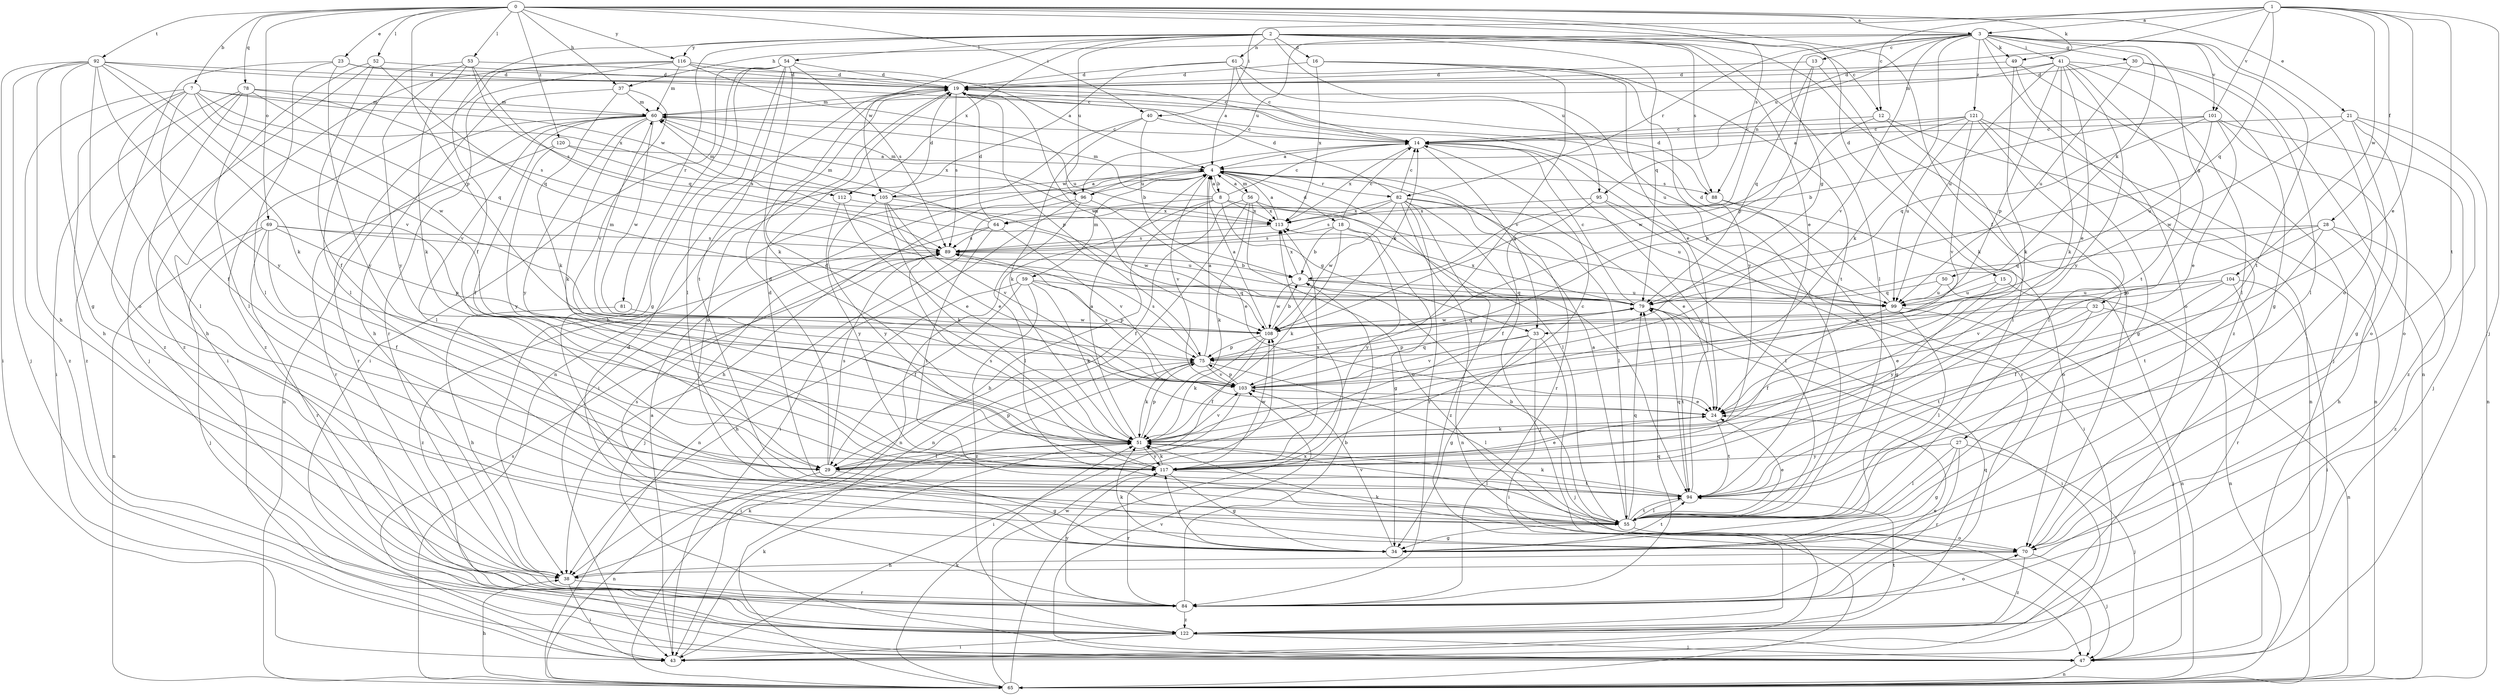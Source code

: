 strict digraph  {
0;
1;
2;
3;
4;
7;
8;
9;
12;
13;
14;
15;
16;
18;
19;
21;
23;
24;
27;
28;
29;
30;
32;
33;
34;
37;
38;
40;
41;
43;
47;
49;
50;
51;
52;
53;
54;
55;
56;
59;
60;
61;
64;
65;
69;
70;
75;
78;
79;
81;
82;
84;
88;
89;
92;
94;
95;
96;
99;
101;
103;
104;
105;
108;
112;
113;
116;
117;
120;
121;
122;
0 -> 3  [label=a];
0 -> 7  [label=b];
0 -> 15  [label=d];
0 -> 21  [label=e];
0 -> 23  [label=e];
0 -> 27  [label=f];
0 -> 37  [label=h];
0 -> 40  [label=i];
0 -> 49  [label=k];
0 -> 52  [label=l];
0 -> 53  [label=l];
0 -> 69  [label=o];
0 -> 75  [label=p];
0 -> 78  [label=q];
0 -> 88  [label=s];
0 -> 92  [label=t];
0 -> 116  [label=y];
0 -> 120  [label=z];
1 -> 3  [label=a];
1 -> 12  [label=c];
1 -> 24  [label=e];
1 -> 28  [label=f];
1 -> 40  [label=i];
1 -> 47  [label=j];
1 -> 79  [label=q];
1 -> 94  [label=t];
1 -> 95  [label=u];
1 -> 101  [label=v];
1 -> 104  [label=w];
2 -> 12  [label=c];
2 -> 16  [label=d];
2 -> 24  [label=e];
2 -> 29  [label=f];
2 -> 54  [label=l];
2 -> 55  [label=l];
2 -> 61  [label=n];
2 -> 70  [label=o];
2 -> 79  [label=q];
2 -> 81  [label=r];
2 -> 88  [label=s];
2 -> 95  [label=u];
2 -> 96  [label=u];
2 -> 105  [label=w];
2 -> 112  [label=x];
2 -> 116  [label=y];
3 -> 13  [label=c];
3 -> 30  [label=g];
3 -> 32  [label=g];
3 -> 33  [label=g];
3 -> 37  [label=h];
3 -> 41  [label=i];
3 -> 49  [label=k];
3 -> 50  [label=k];
3 -> 51  [label=k];
3 -> 64  [label=n];
3 -> 70  [label=o];
3 -> 82  [label=r];
3 -> 94  [label=t];
3 -> 96  [label=u];
3 -> 101  [label=v];
3 -> 103  [label=v];
3 -> 121  [label=z];
3 -> 122  [label=z];
4 -> 8  [label=b];
4 -> 18  [label=d];
4 -> 38  [label=h];
4 -> 55  [label=l];
4 -> 56  [label=m];
4 -> 59  [label=m];
4 -> 82  [label=r];
4 -> 84  [label=r];
4 -> 88  [label=s];
4 -> 96  [label=u];
4 -> 103  [label=v];
4 -> 105  [label=w];
7 -> 29  [label=f];
7 -> 38  [label=h];
7 -> 55  [label=l];
7 -> 60  [label=m];
7 -> 103  [label=v];
7 -> 105  [label=w];
7 -> 108  [label=w];
7 -> 112  [label=x];
7 -> 122  [label=z];
8 -> 4  [label=a];
8 -> 14  [label=c];
8 -> 33  [label=g];
8 -> 38  [label=h];
8 -> 60  [label=m];
8 -> 64  [label=n];
8 -> 65  [label=n];
8 -> 99  [label=u];
8 -> 113  [label=x];
9 -> 79  [label=q];
9 -> 99  [label=u];
9 -> 108  [label=w];
9 -> 113  [label=x];
12 -> 14  [label=c];
12 -> 55  [label=l];
12 -> 65  [label=n];
12 -> 75  [label=p];
13 -> 19  [label=d];
13 -> 51  [label=k];
13 -> 75  [label=p];
13 -> 79  [label=q];
14 -> 4  [label=a];
14 -> 33  [label=g];
14 -> 84  [label=r];
14 -> 113  [label=x];
15 -> 65  [label=n];
15 -> 99  [label=u];
15 -> 117  [label=y];
16 -> 19  [label=d];
16 -> 94  [label=t];
16 -> 103  [label=v];
16 -> 113  [label=x];
16 -> 117  [label=y];
18 -> 9  [label=b];
18 -> 14  [label=c];
18 -> 34  [label=g];
18 -> 51  [label=k];
18 -> 89  [label=s];
18 -> 117  [label=y];
19 -> 60  [label=m];
19 -> 70  [label=o];
19 -> 75  [label=p];
19 -> 89  [label=s];
19 -> 99  [label=u];
19 -> 108  [label=w];
21 -> 14  [label=c];
21 -> 34  [label=g];
21 -> 65  [label=n];
21 -> 70  [label=o];
21 -> 108  [label=w];
21 -> 122  [label=z];
23 -> 14  [label=c];
23 -> 19  [label=d];
23 -> 55  [label=l];
23 -> 117  [label=y];
23 -> 122  [label=z];
24 -> 51  [label=k];
24 -> 94  [label=t];
27 -> 34  [label=g];
27 -> 47  [label=j];
27 -> 55  [label=l];
27 -> 84  [label=r];
27 -> 117  [label=y];
28 -> 38  [label=h];
28 -> 75  [label=p];
28 -> 79  [label=q];
28 -> 89  [label=s];
28 -> 94  [label=t];
28 -> 122  [label=z];
29 -> 19  [label=d];
29 -> 34  [label=g];
29 -> 65  [label=n];
29 -> 75  [label=p];
29 -> 89  [label=s];
30 -> 19  [label=d];
30 -> 55  [label=l];
30 -> 65  [label=n];
30 -> 99  [label=u];
32 -> 24  [label=e];
32 -> 65  [label=n];
32 -> 94  [label=t];
32 -> 108  [label=w];
33 -> 34  [label=g];
33 -> 43  [label=i];
33 -> 47  [label=j];
33 -> 75  [label=p];
33 -> 103  [label=v];
34 -> 51  [label=k];
34 -> 89  [label=s];
34 -> 94  [label=t];
34 -> 103  [label=v];
34 -> 117  [label=y];
37 -> 38  [label=h];
37 -> 51  [label=k];
37 -> 60  [label=m];
37 -> 103  [label=v];
38 -> 43  [label=i];
38 -> 51  [label=k];
38 -> 84  [label=r];
40 -> 9  [label=b];
40 -> 14  [label=c];
40 -> 43  [label=i];
40 -> 51  [label=k];
41 -> 19  [label=d];
41 -> 24  [label=e];
41 -> 34  [label=g];
41 -> 51  [label=k];
41 -> 55  [label=l];
41 -> 60  [label=m];
41 -> 75  [label=p];
41 -> 94  [label=t];
41 -> 99  [label=u];
41 -> 117  [label=y];
43 -> 4  [label=a];
43 -> 51  [label=k];
47 -> 65  [label=n];
47 -> 89  [label=s];
47 -> 103  [label=v];
49 -> 19  [label=d];
49 -> 47  [label=j];
49 -> 51  [label=k];
49 -> 70  [label=o];
50 -> 65  [label=n];
50 -> 79  [label=q];
50 -> 99  [label=u];
51 -> 4  [label=a];
51 -> 19  [label=d];
51 -> 29  [label=f];
51 -> 55  [label=l];
51 -> 75  [label=p];
51 -> 103  [label=v];
51 -> 117  [label=y];
52 -> 19  [label=d];
52 -> 29  [label=f];
52 -> 47  [label=j];
52 -> 79  [label=q];
52 -> 122  [label=z];
53 -> 19  [label=d];
53 -> 51  [label=k];
53 -> 55  [label=l];
53 -> 79  [label=q];
53 -> 89  [label=s];
53 -> 117  [label=y];
54 -> 19  [label=d];
54 -> 34  [label=g];
54 -> 38  [label=h];
54 -> 43  [label=i];
54 -> 51  [label=k];
54 -> 55  [label=l];
54 -> 89  [label=s];
54 -> 94  [label=t];
55 -> 4  [label=a];
55 -> 9  [label=b];
55 -> 24  [label=e];
55 -> 34  [label=g];
55 -> 70  [label=o];
55 -> 79  [label=q];
55 -> 94  [label=t];
56 -> 4  [label=a];
56 -> 29  [label=f];
56 -> 51  [label=k];
56 -> 65  [label=n];
56 -> 70  [label=o];
56 -> 94  [label=t];
56 -> 113  [label=x];
59 -> 29  [label=f];
59 -> 38  [label=h];
59 -> 51  [label=k];
59 -> 75  [label=p];
59 -> 79  [label=q];
59 -> 122  [label=z];
60 -> 14  [label=c];
60 -> 29  [label=f];
60 -> 51  [label=k];
60 -> 55  [label=l];
60 -> 65  [label=n];
60 -> 84  [label=r];
60 -> 108  [label=w];
60 -> 113  [label=x];
60 -> 117  [label=y];
61 -> 4  [label=a];
61 -> 14  [label=c];
61 -> 19  [label=d];
61 -> 24  [label=e];
61 -> 55  [label=l];
61 -> 65  [label=n];
64 -> 19  [label=d];
64 -> 47  [label=j];
64 -> 60  [label=m];
64 -> 89  [label=s];
64 -> 94  [label=t];
64 -> 103  [label=v];
65 -> 38  [label=h];
65 -> 51  [label=k];
65 -> 108  [label=w];
65 -> 113  [label=x];
69 -> 29  [label=f];
69 -> 47  [label=j];
69 -> 65  [label=n];
69 -> 75  [label=p];
69 -> 84  [label=r];
69 -> 89  [label=s];
69 -> 99  [label=u];
70 -> 38  [label=h];
70 -> 47  [label=j];
70 -> 51  [label=k];
70 -> 122  [label=z];
75 -> 4  [label=a];
75 -> 43  [label=i];
75 -> 51  [label=k];
75 -> 55  [label=l];
75 -> 89  [label=s];
75 -> 103  [label=v];
78 -> 38  [label=h];
78 -> 43  [label=i];
78 -> 55  [label=l];
78 -> 60  [label=m];
78 -> 79  [label=q];
78 -> 89  [label=s];
78 -> 122  [label=z];
79 -> 14  [label=c];
79 -> 43  [label=i];
79 -> 94  [label=t];
79 -> 108  [label=w];
79 -> 113  [label=x];
81 -> 38  [label=h];
81 -> 108  [label=w];
82 -> 14  [label=c];
82 -> 19  [label=d];
82 -> 24  [label=e];
82 -> 47  [label=j];
82 -> 55  [label=l];
82 -> 65  [label=n];
82 -> 84  [label=r];
82 -> 89  [label=s];
82 -> 108  [label=w];
82 -> 113  [label=x];
82 -> 122  [label=z];
84 -> 9  [label=b];
84 -> 19  [label=d];
84 -> 24  [label=e];
84 -> 70  [label=o];
84 -> 79  [label=q];
84 -> 117  [label=y];
84 -> 122  [label=z];
88 -> 19  [label=d];
88 -> 34  [label=g];
88 -> 70  [label=o];
89 -> 9  [label=b];
89 -> 122  [label=z];
92 -> 14  [label=c];
92 -> 19  [label=d];
92 -> 34  [label=g];
92 -> 38  [label=h];
92 -> 43  [label=i];
92 -> 47  [label=j];
92 -> 51  [label=k];
92 -> 70  [label=o];
92 -> 103  [label=v];
92 -> 117  [label=y];
94 -> 14  [label=c];
94 -> 19  [label=d];
94 -> 51  [label=k];
94 -> 55  [label=l];
94 -> 79  [label=q];
95 -> 29  [label=f];
95 -> 43  [label=i];
95 -> 55  [label=l];
95 -> 113  [label=x];
96 -> 14  [label=c];
96 -> 24  [label=e];
96 -> 43  [label=i];
96 -> 55  [label=l];
96 -> 60  [label=m];
96 -> 65  [label=n];
99 -> 19  [label=d];
99 -> 29  [label=f];
99 -> 47  [label=j];
99 -> 55  [label=l];
101 -> 9  [label=b];
101 -> 14  [label=c];
101 -> 24  [label=e];
101 -> 47  [label=j];
101 -> 70  [label=o];
101 -> 79  [label=q];
101 -> 99  [label=u];
103 -> 24  [label=e];
103 -> 43  [label=i];
103 -> 75  [label=p];
103 -> 79  [label=q];
103 -> 89  [label=s];
104 -> 29  [label=f];
104 -> 43  [label=i];
104 -> 84  [label=r];
104 -> 99  [label=u];
104 -> 103  [label=v];
105 -> 4  [label=a];
105 -> 19  [label=d];
105 -> 24  [label=e];
105 -> 51  [label=k];
105 -> 60  [label=m];
105 -> 103  [label=v];
105 -> 108  [label=w];
105 -> 117  [label=y];
108 -> 4  [label=a];
108 -> 9  [label=b];
108 -> 14  [label=c];
108 -> 29  [label=f];
108 -> 51  [label=k];
108 -> 60  [label=m];
108 -> 75  [label=p];
108 -> 79  [label=q];
112 -> 24  [label=e];
112 -> 113  [label=x];
112 -> 117  [label=y];
113 -> 4  [label=a];
113 -> 89  [label=s];
116 -> 4  [label=a];
116 -> 19  [label=d];
116 -> 43  [label=i];
116 -> 60  [label=m];
116 -> 84  [label=r];
116 -> 99  [label=u];
116 -> 122  [label=z];
117 -> 14  [label=c];
117 -> 24  [label=e];
117 -> 34  [label=g];
117 -> 51  [label=k];
117 -> 84  [label=r];
117 -> 89  [label=s];
117 -> 94  [label=t];
117 -> 108  [label=w];
117 -> 113  [label=x];
120 -> 4  [label=a];
120 -> 84  [label=r];
120 -> 113  [label=x];
120 -> 117  [label=y];
121 -> 4  [label=a];
121 -> 14  [label=c];
121 -> 34  [label=g];
121 -> 55  [label=l];
121 -> 65  [label=n];
121 -> 99  [label=u];
121 -> 103  [label=v];
121 -> 108  [label=w];
122 -> 43  [label=i];
122 -> 47  [label=j];
122 -> 79  [label=q];
122 -> 94  [label=t];
}
